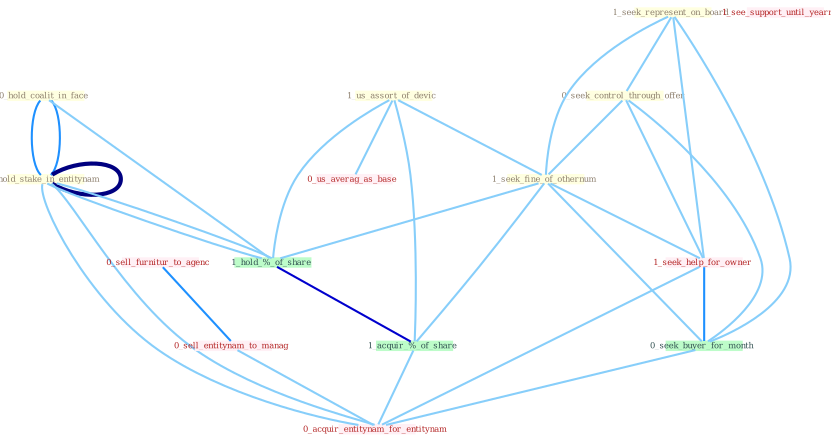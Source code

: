 Graph G{ 
    node
    [shape=polygon,style=filled,width=.5,height=.06,color="#BDFCC9",fixedsize=true,fontsize=4,
    fontcolor="#2f4f4f"];
    {node
    [color="#ffffe0", fontcolor="#8b7d6b"] "0_hold_coalit_in_face " "1_seek_represent_on_board " "0_seek_control_through_offer " "1_us_assort_of_devic " "1_seek_fine_of_othernum " "1_hold_stake_in_entitynam "}
{node [color="#fff0f5", fontcolor="#b22222"] "1_seek_help_for_owner " "1_see_support_until_yearnum " "0_sell_furnitur_to_agenc " "0_us_averag_as_base " "0_sell_entitynam_to_manag " "0_acquir_entitynam_for_entitynam "}
edge [color="#B0E2FF"];

	"0_hold_coalit_in_face " -- "1_hold_stake_in_entitynam " [w="2", color="#1e90ff" , len=0.8];
	"0_hold_coalit_in_face " -- "1_hold_%_of_share " [w="1", color="#87cefa" ];
	"0_hold_coalit_in_face " -- "1_hold_stake_in_entitynam " [w="2", color="#1e90ff" , len=0.8];
	"1_seek_represent_on_board " -- "0_seek_control_through_offer " [w="1", color="#87cefa" ];
	"1_seek_represent_on_board " -- "1_seek_fine_of_othernum " [w="1", color="#87cefa" ];
	"1_seek_represent_on_board " -- "1_seek_help_for_owner " [w="1", color="#87cefa" ];
	"1_seek_represent_on_board " -- "0_seek_buyer_for_month " [w="1", color="#87cefa" ];
	"0_seek_control_through_offer " -- "1_seek_fine_of_othernum " [w="1", color="#87cefa" ];
	"0_seek_control_through_offer " -- "1_seek_help_for_owner " [w="1", color="#87cefa" ];
	"0_seek_control_through_offer " -- "0_seek_buyer_for_month " [w="1", color="#87cefa" ];
	"1_us_assort_of_devic " -- "1_seek_fine_of_othernum " [w="1", color="#87cefa" ];
	"1_us_assort_of_devic " -- "1_hold_%_of_share " [w="1", color="#87cefa" ];
	"1_us_assort_of_devic " -- "1_acquir_%_of_share " [w="1", color="#87cefa" ];
	"1_us_assort_of_devic " -- "0_us_averag_as_base " [w="1", color="#87cefa" ];
	"1_seek_fine_of_othernum " -- "1_hold_%_of_share " [w="1", color="#87cefa" ];
	"1_seek_fine_of_othernum " -- "1_seek_help_for_owner " [w="1", color="#87cefa" ];
	"1_seek_fine_of_othernum " -- "0_seek_buyer_for_month " [w="1", color="#87cefa" ];
	"1_seek_fine_of_othernum " -- "1_acquir_%_of_share " [w="1", color="#87cefa" ];
	"1_hold_stake_in_entitynam " -- "1_hold_%_of_share " [w="1", color="#87cefa" ];
	"1_hold_stake_in_entitynam " -- "1_hold_stake_in_entitynam " [w="4", style=bold, color="#000080", len=0.4];
	"1_hold_stake_in_entitynam " -- "0_acquir_entitynam_for_entitynam " [w="1", color="#87cefa" ];
	"1_hold_%_of_share " -- "1_hold_stake_in_entitynam " [w="1", color="#87cefa" ];
	"1_hold_%_of_share " -- "1_acquir_%_of_share " [w="3", color="#0000cd" , len=0.6];
	"1_hold_stake_in_entitynam " -- "0_acquir_entitynam_for_entitynam " [w="1", color="#87cefa" ];
	"1_seek_help_for_owner " -- "0_seek_buyer_for_month " [w="2", color="#1e90ff" , len=0.8];
	"1_seek_help_for_owner " -- "0_acquir_entitynam_for_entitynam " [w="1", color="#87cefa" ];
	"0_seek_buyer_for_month " -- "0_acquir_entitynam_for_entitynam " [w="1", color="#87cefa" ];
	"1_acquir_%_of_share " -- "0_acquir_entitynam_for_entitynam " [w="1", color="#87cefa" ];
	"0_sell_furnitur_to_agenc " -- "0_sell_entitynam_to_manag " [w="2", color="#1e90ff" , len=0.8];
	"0_sell_entitynam_to_manag " -- "0_acquir_entitynam_for_entitynam " [w="1", color="#87cefa" ];
}